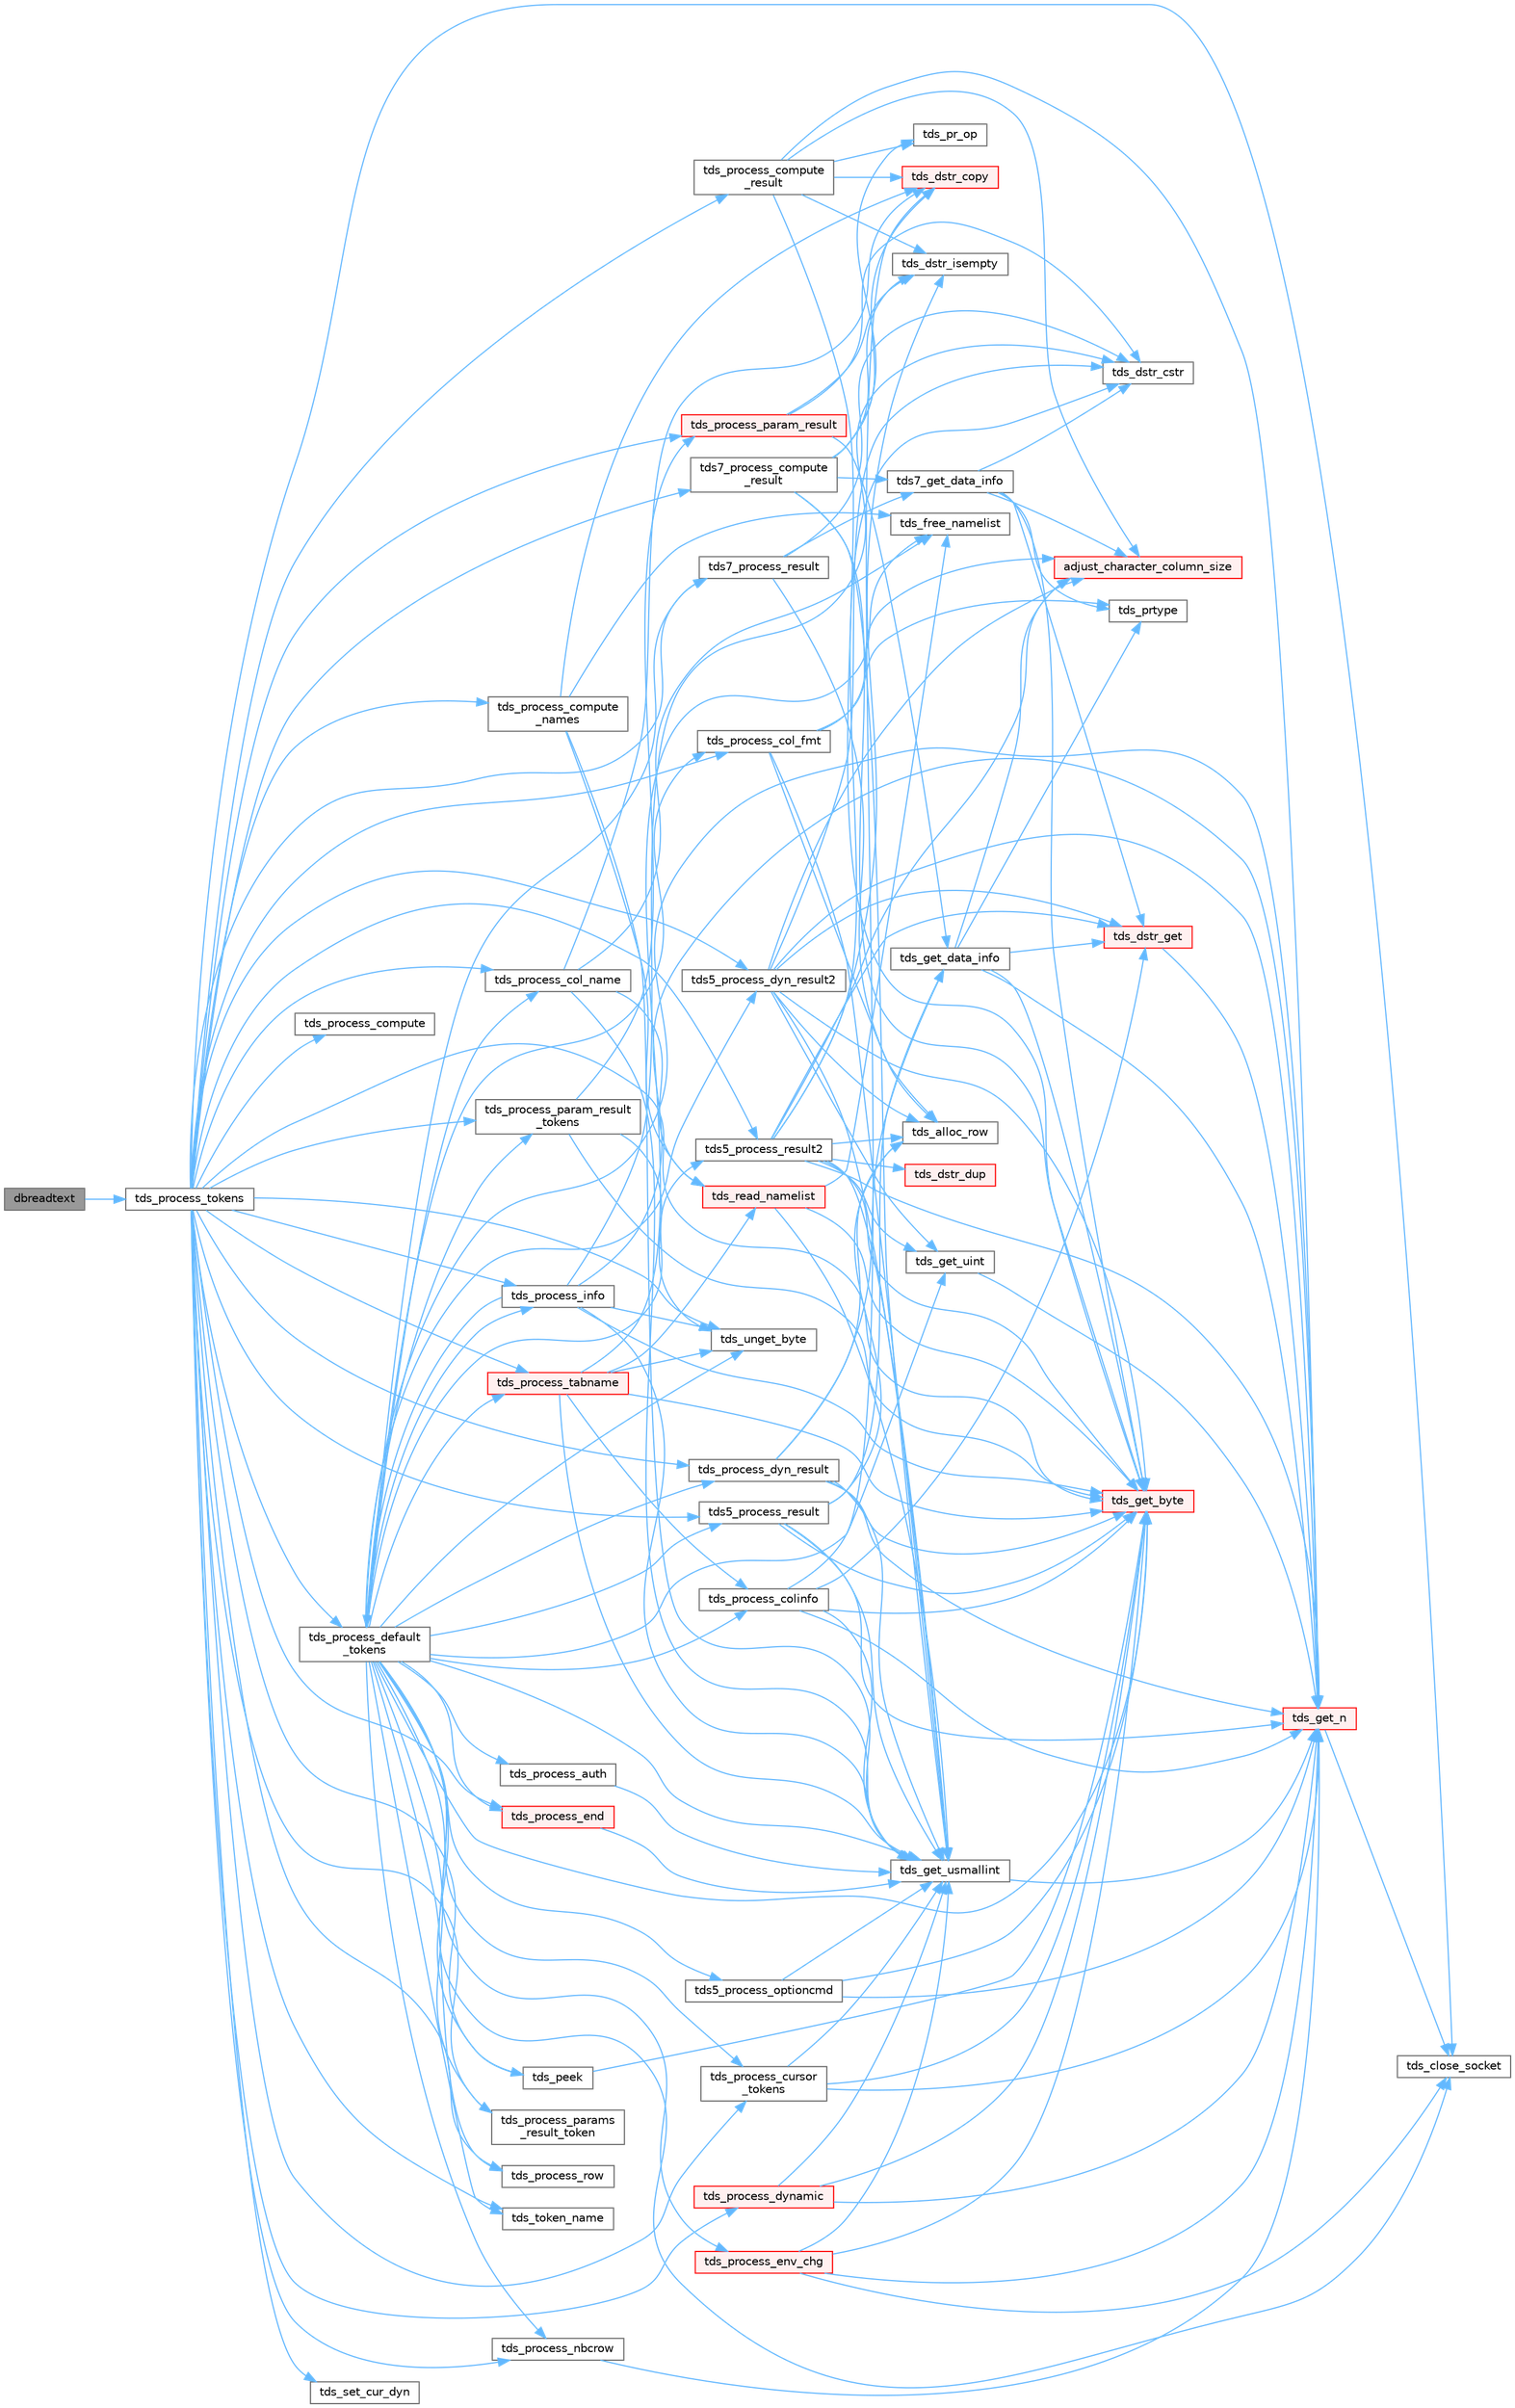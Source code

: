 digraph "dbreadtext"
{
 // LATEX_PDF_SIZE
  bgcolor="transparent";
  edge [fontname=Helvetica,fontsize=10,labelfontname=Helvetica,labelfontsize=10];
  node [fontname=Helvetica,fontsize=10,shape=box,height=0.2,width=0.4];
  rankdir="LR";
  Node1 [id="Node000001",label="dbreadtext",height=0.2,width=0.4,color="gray40", fillcolor="grey60", style="filled", fontcolor="black",tooltip="Fetch part of a text or image value from the server."];
  Node1 -> Node2 [id="edge1_Node000001_Node000002",color="steelblue1",style="solid",tooltip=" "];
  Node2 [id="Node000002",label="tds_process_tokens",height=0.2,width=0.4,color="grey40", fillcolor="white", style="filled",URL="$a00592.html#gabfc9de1d1fe718818caf63a4be4035a6",tooltip="process all streams."];
  Node2 -> Node3 [id="edge2_Node000002_Node000003",color="steelblue1",style="solid",tooltip=" "];
  Node3 [id="Node000003",label="tds5_process_dyn_result2",height=0.2,width=0.4,color="grey40", fillcolor="white", style="filled",URL="$a00592.html#gae688b515631141acfbc41bbb91c8b921",tooltip="Process new TDS 5.0 token for describing output parameters."];
  Node3 -> Node4 [id="edge3_Node000003_Node000004",color="steelblue1",style="solid",tooltip=" "];
  Node4 [id="Node000004",label="adjust_character_column_size",height=0.2,width=0.4,color="red", fillcolor="#FFF0F0", style="filled",URL="$a00592.html#ga91770634ce8c0d6f1fe007b45da186fd",tooltip="Adjust column size according to client's encoding."];
  Node3 -> Node10 [id="edge4_Node000003_Node000010",color="steelblue1",style="solid",tooltip=" "];
  Node10 [id="Node000010",label="tds_alloc_row",height=0.2,width=0.4,color="grey40", fillcolor="white", style="filled",URL="$a00589.html#ga1224fb9277112dc2ce12531d2b73b145",tooltip="Allocate space for row store return NULL on out of memory."];
  Node3 -> Node11 [id="edge5_Node000003_Node000011",color="steelblue1",style="solid",tooltip=" "];
  Node11 [id="Node000011",label="tds_dstr_cstr",height=0.2,width=0.4,color="grey40", fillcolor="white", style="filled",URL="$a00593.html#gac536f0e4d77d3cff5702719362ec1766",tooltip="Returns a C version (NUL terminated string) of dstr."];
  Node3 -> Node12 [id="edge6_Node000003_Node000012",color="steelblue1",style="solid",tooltip=" "];
  Node12 [id="Node000012",label="tds_dstr_get",height=0.2,width=0.4,color="red", fillcolor="#FFF0F0", style="filled",URL="$a00591.html#ga017c427e9599c031be5c555cb32abe2c",tooltip="Reads a string from wire and put in a DSTR."];
  Node12 -> Node16 [id="edge7_Node000012_Node000016",color="steelblue1",style="solid",tooltip=" "];
  Node16 [id="Node000016",label="tds_get_n",height=0.2,width=0.4,color="red", fillcolor="#FFF0F0", style="filled",URL="$a00591.html#gae777dd57e8d1bb40349d7d7d8434fddf",tooltip="Get N bytes from the buffer and return them in the already allocated space   given to us."];
  Node16 -> Node17 [id="edge8_Node000016_Node000017",color="steelblue1",style="solid",tooltip=" "];
  Node17 [id="Node000017",label="tds_close_socket",height=0.2,width=0.4,color="grey40", fillcolor="white", style="filled",URL="$a00591.html#ga3e3f76009fce5ceedb2f42bb2c9aed2e",tooltip="Close current socket."];
  Node3 -> Node28 [id="edge9_Node000003_Node000028",color="steelblue1",style="solid",tooltip=" "];
  Node28 [id="Node000028",label="tds_get_byte",height=0.2,width=0.4,color="red", fillcolor="#FFF0F0", style="filled",URL="$a00591.html#ga0cb72d3f6943795c39db1fa692be0a58",tooltip="Return a single byte from the input buffer."];
  Node3 -> Node16 [id="edge10_Node000003_Node000016",color="steelblue1",style="solid",tooltip=" "];
  Node3 -> Node29 [id="edge11_Node000003_Node000029",color="steelblue1",style="solid",tooltip=" "];
  Node29 [id="Node000029",label="tds_get_uint",height=0.2,width=0.4,color="grey40", fillcolor="white", style="filled",URL="$a00591.html#ga9ac121c269e203337a48c5bf8afc48c3",tooltip="Get an uint32 from the server."];
  Node29 -> Node16 [id="edge12_Node000029_Node000016",color="steelblue1",style="solid",tooltip=" "];
  Node3 -> Node30 [id="edge13_Node000003_Node000030",color="steelblue1",style="solid",tooltip=" "];
  Node30 [id="Node000030",label="tds_get_usmallint",height=0.2,width=0.4,color="grey40", fillcolor="white", style="filled",URL="$a00591.html#gad38aa5b9547817854ccba1fcc7855861",tooltip="Get an uint16 from the server."];
  Node30 -> Node16 [id="edge14_Node000030_Node000016",color="steelblue1",style="solid",tooltip=" "];
  Node2 -> Node31 [id="edge15_Node000002_Node000031",color="steelblue1",style="solid",tooltip=" "];
  Node31 [id="Node000031",label="tds5_process_result",height=0.2,width=0.4,color="grey40", fillcolor="white", style="filled",URL="$a00592.html#ga547b2f48659f77a69aa802d861ac827d",tooltip="tds5_process_result() is the TDS 5.0 result set processing routine."];
  Node31 -> Node10 [id="edge16_Node000031_Node000010",color="steelblue1",style="solid",tooltip=" "];
  Node31 -> Node28 [id="edge17_Node000031_Node000028",color="steelblue1",style="solid",tooltip=" "];
  Node31 -> Node32 [id="edge18_Node000031_Node000032",color="steelblue1",style="solid",tooltip=" "];
  Node32 [id="Node000032",label="tds_get_data_info",height=0.2,width=0.4,color="grey40", fillcolor="white", style="filled",URL="$a00592.html#gad9b6b86f48be077fb44ac603845a0c27",tooltip="Reads data metadata from wire."];
  Node32 -> Node4 [id="edge19_Node000032_Node000004",color="steelblue1",style="solid",tooltip=" "];
  Node32 -> Node12 [id="edge20_Node000032_Node000012",color="steelblue1",style="solid",tooltip=" "];
  Node32 -> Node28 [id="edge21_Node000032_Node000028",color="steelblue1",style="solid",tooltip=" "];
  Node32 -> Node16 [id="edge22_Node000032_Node000016",color="steelblue1",style="solid",tooltip=" "];
  Node32 -> Node33 [id="edge23_Node000032_Node000033",color="steelblue1",style="solid",tooltip=" "];
  Node33 [id="Node000033",label="tds_prtype",height=0.2,width=0.4,color="grey40", fillcolor="white", style="filled",URL="$a00592.html#ga307f949194204f71f1a7e574424048b1",tooltip="Returns string representation of the given type."];
  Node31 -> Node16 [id="edge24_Node000031_Node000016",color="steelblue1",style="solid",tooltip=" "];
  Node31 -> Node30 [id="edge25_Node000031_Node000030",color="steelblue1",style="solid",tooltip=" "];
  Node2 -> Node34 [id="edge26_Node000002_Node000034",color="steelblue1",style="solid",tooltip=" "];
  Node34 [id="Node000034",label="tds5_process_result2",height=0.2,width=0.4,color="grey40", fillcolor="white", style="filled",URL="$a00592.html#gabe2bdd5a41ce067cb31aef18ff81cb1c",tooltip="tds5_process_result2() is the new TDS 5.0 result set processing routine."];
  Node34 -> Node4 [id="edge27_Node000034_Node000004",color="steelblue1",style="solid",tooltip=" "];
  Node34 -> Node10 [id="edge28_Node000034_Node000010",color="steelblue1",style="solid",tooltip=" "];
  Node34 -> Node11 [id="edge29_Node000034_Node000011",color="steelblue1",style="solid",tooltip=" "];
  Node34 -> Node35 [id="edge30_Node000034_Node000035",color="steelblue1",style="solid",tooltip=" "];
  Node35 [id="Node000035",label="tds_dstr_dup",height=0.2,width=0.4,color="red", fillcolor="#FFF0F0", style="filled",URL="$a00593.html#ga4e6d9fa6f9b9551a5a3390e10a5322e6",tooltip="Duplicate a string from another dynamic string."];
  Node34 -> Node12 [id="edge31_Node000034_Node000012",color="steelblue1",style="solid",tooltip=" "];
  Node34 -> Node37 [id="edge32_Node000034_Node000037",color="steelblue1",style="solid",tooltip=" "];
  Node37 [id="Node000037",label="tds_dstr_isempty",height=0.2,width=0.4,color="grey40", fillcolor="white", style="filled",URL="$a00593.html#ga197c6af67f2e7469d06c2aa055917b1e",tooltip="test if string is empty"];
  Node34 -> Node28 [id="edge33_Node000034_Node000028",color="steelblue1",style="solid",tooltip=" "];
  Node34 -> Node16 [id="edge34_Node000034_Node000016",color="steelblue1",style="solid",tooltip=" "];
  Node34 -> Node29 [id="edge35_Node000034_Node000029",color="steelblue1",style="solid",tooltip=" "];
  Node34 -> Node30 [id="edge36_Node000034_Node000030",color="steelblue1",style="solid",tooltip=" "];
  Node2 -> Node38 [id="edge37_Node000002_Node000038",color="steelblue1",style="solid",tooltip=" "];
  Node38 [id="Node000038",label="tds7_process_compute\l_result",height=0.2,width=0.4,color="grey40", fillcolor="white", style="filled",URL="$a00592.html#ga6728e344caa20aea1def85f58dea138b",tooltip="tds7_process_compute_result() processes compute result sets for TDS 7/8."];
  Node38 -> Node39 [id="edge38_Node000038_Node000039",color="steelblue1",style="solid",tooltip=" "];
  Node39 [id="Node000039",label="tds7_get_data_info",height=0.2,width=0.4,color="grey40", fillcolor="white", style="filled",URL="$a00592.html#ga07cee55fd522cca16fb59b7a8f0b1376",tooltip="Reads data information from wire."];
  Node39 -> Node4 [id="edge39_Node000039_Node000004",color="steelblue1",style="solid",tooltip=" "];
  Node39 -> Node11 [id="edge40_Node000039_Node000011",color="steelblue1",style="solid",tooltip=" "];
  Node39 -> Node12 [id="edge41_Node000039_Node000012",color="steelblue1",style="solid",tooltip=" "];
  Node39 -> Node28 [id="edge42_Node000039_Node000028",color="steelblue1",style="solid",tooltip=" "];
  Node39 -> Node33 [id="edge43_Node000039_Node000033",color="steelblue1",style="solid",tooltip=" "];
  Node38 -> Node40 [id="edge44_Node000038_Node000040",color="steelblue1",style="solid",tooltip=" "];
  Node40 [id="Node000040",label="tds_dstr_copy",height=0.2,width=0.4,color="red", fillcolor="#FFF0F0", style="filled",URL="$a00593.html#gad96366d9fa93bfc283cef1299fbe97ab",tooltip="copy a string from another"];
  Node38 -> Node37 [id="edge45_Node000038_Node000037",color="steelblue1",style="solid",tooltip=" "];
  Node38 -> Node28 [id="edge46_Node000038_Node000028",color="steelblue1",style="solid",tooltip=" "];
  Node38 -> Node30 [id="edge47_Node000038_Node000030",color="steelblue1",style="solid",tooltip=" "];
  Node38 -> Node41 [id="edge48_Node000038_Node000041",color="steelblue1",style="solid",tooltip=" "];
  Node41 [id="Node000041",label="tds_pr_op",height=0.2,width=0.4,color="grey40", fillcolor="white", style="filled",URL="$a00592.html#ga62dc14d21453e88e24880ee0acaca73a",tooltip="Returns string representation for a given operation."];
  Node2 -> Node42 [id="edge49_Node000002_Node000042",color="steelblue1",style="solid",tooltip=" "];
  Node42 [id="Node000042",label="tds7_process_result",height=0.2,width=0.4,color="grey40", fillcolor="white", style="filled",URL="$a00592.html#gaca56fc22d65a24a96d1bef310ade73aa",tooltip="tds7_process_result() is the TDS 7.0 result set processing routine."];
  Node42 -> Node39 [id="edge50_Node000042_Node000039",color="steelblue1",style="solid",tooltip=" "];
  Node42 -> Node10 [id="edge51_Node000042_Node000010",color="steelblue1",style="solid",tooltip=" "];
  Node42 -> Node11 [id="edge52_Node000042_Node000011",color="steelblue1",style="solid",tooltip=" "];
  Node2 -> Node17 [id="edge53_Node000002_Node000017",color="steelblue1",style="solid",tooltip=" "];
  Node2 -> Node28 [id="edge54_Node000002_Node000028",color="steelblue1",style="solid",tooltip=" "];
  Node2 -> Node43 [id="edge55_Node000002_Node000043",color="steelblue1",style="solid",tooltip=" "];
  Node43 [id="Node000043",label="tds_peek",height=0.2,width=0.4,color="grey40", fillcolor="white", style="filled",URL="$a00591.html#ga221e98a9c8be96ec6c8547891e1b53af",tooltip="Reads a byte from the TDS stream without removing it."];
  Node43 -> Node28 [id="edge56_Node000043_Node000028",color="steelblue1",style="solid",tooltip=" "];
  Node2 -> Node44 [id="edge57_Node000002_Node000044",color="steelblue1",style="solid",tooltip=" "];
  Node44 [id="Node000044",label="tds_process_col_fmt",height=0.2,width=0.4,color="grey40", fillcolor="white", style="filled",URL="$a00592.html#ga4e3dd9d3614f5f0433b78b761dd68741",tooltip="tds_process_col_fmt() is the other half of result set processing under TDS 4.2."];
  Node44 -> Node4 [id="edge58_Node000044_Node000004",color="steelblue1",style="solid",tooltip=" "];
  Node44 -> Node10 [id="edge59_Node000044_Node000010",color="steelblue1",style="solid",tooltip=" "];
  Node44 -> Node30 [id="edge60_Node000044_Node000030",color="steelblue1",style="solid",tooltip=" "];
  Node44 -> Node33 [id="edge61_Node000044_Node000033",color="steelblue1",style="solid",tooltip=" "];
  Node2 -> Node45 [id="edge62_Node000002_Node000045",color="steelblue1",style="solid",tooltip=" "];
  Node45 [id="Node000045",label="tds_process_col_name",height=0.2,width=0.4,color="grey40", fillcolor="white", style="filled",URL="$a00592.html#ga905d2fa5e1b602817bd16bb0fcf9eadb",tooltip="tds_process_col_name() is one half of the result set under TDS 4.2 it contains all the column names,..."];
  Node45 -> Node40 [id="edge63_Node000045_Node000040",color="steelblue1",style="solid",tooltip=" "];
  Node45 -> Node46 [id="edge64_Node000045_Node000046",color="steelblue1",style="solid",tooltip=" "];
  Node46 [id="Node000046",label="tds_free_namelist",height=0.2,width=0.4,color="grey40", fillcolor="white", style="filled",URL="$a00592.html#ga21e9de33de9c8c492aa2f96c823596bb",tooltip="Frees list of names."];
  Node45 -> Node30 [id="edge65_Node000045_Node000030",color="steelblue1",style="solid",tooltip=" "];
  Node45 -> Node47 [id="edge66_Node000045_Node000047",color="steelblue1",style="solid",tooltip=" "];
  Node47 [id="Node000047",label="tds_read_namelist",height=0.2,width=0.4,color="red", fillcolor="#FFF0F0", style="filled",URL="$a00592.html#gaeaaed2ea1d8c827da1a0f5b419524ae1",tooltip="Reads list of names (usually table names)"];
  Node47 -> Node46 [id="edge67_Node000047_Node000046",color="steelblue1",style="solid",tooltip=" "];
  Node47 -> Node28 [id="edge68_Node000047_Node000028",color="steelblue1",style="solid",tooltip=" "];
  Node47 -> Node30 [id="edge69_Node000047_Node000030",color="steelblue1",style="solid",tooltip=" "];
  Node2 -> Node49 [id="edge70_Node000002_Node000049",color="steelblue1",style="solid",tooltip=" "];
  Node49 [id="Node000049",label="tds_process_compute",height=0.2,width=0.4,color="grey40", fillcolor="white", style="filled",URL="$a00592.html#ga6fcb37d5addebdc1af9f34ebc59fd7a8",tooltip="tds_process_compute() processes compute rows and places them in the row buffer."];
  Node2 -> Node50 [id="edge71_Node000002_Node000050",color="steelblue1",style="solid",tooltip=" "];
  Node50 [id="Node000050",label="tds_process_compute\l_names",height=0.2,width=0.4,color="grey40", fillcolor="white", style="filled",URL="$a00592.html#gae5b3e01f3d665f9e377de091f46f1ab9",tooltip="tds_process_compute_names() processes compute result sets."];
  Node50 -> Node40 [id="edge72_Node000050_Node000040",color="steelblue1",style="solid",tooltip=" "];
  Node50 -> Node46 [id="edge73_Node000050_Node000046",color="steelblue1",style="solid",tooltip=" "];
  Node50 -> Node30 [id="edge74_Node000050_Node000030",color="steelblue1",style="solid",tooltip=" "];
  Node50 -> Node47 [id="edge75_Node000050_Node000047",color="steelblue1",style="solid",tooltip=" "];
  Node2 -> Node51 [id="edge76_Node000002_Node000051",color="steelblue1",style="solid",tooltip=" "];
  Node51 [id="Node000051",label="tds_process_compute\l_result",height=0.2,width=0.4,color="grey40", fillcolor="white", style="filled",URL="$a00592.html#gae3368ea80d0d8b13791ceb13ee5f19c9",tooltip="tds_process_compute_result() processes compute result sets."];
  Node51 -> Node4 [id="edge77_Node000051_Node000004",color="steelblue1",style="solid",tooltip=" "];
  Node51 -> Node40 [id="edge78_Node000051_Node000040",color="steelblue1",style="solid",tooltip=" "];
  Node51 -> Node37 [id="edge79_Node000051_Node000037",color="steelblue1",style="solid",tooltip=" "];
  Node51 -> Node28 [id="edge80_Node000051_Node000028",color="steelblue1",style="solid",tooltip=" "];
  Node51 -> Node16 [id="edge81_Node000051_Node000016",color="steelblue1",style="solid",tooltip=" "];
  Node51 -> Node41 [id="edge82_Node000051_Node000041",color="steelblue1",style="solid",tooltip=" "];
  Node2 -> Node52 [id="edge83_Node000002_Node000052",color="steelblue1",style="solid",tooltip=" "];
  Node52 [id="Node000052",label="tds_process_cursor\l_tokens",height=0.2,width=0.4,color="grey40", fillcolor="white", style="filled",URL="$a00592.html#ga315d875d90c64d12d61fc9e33b4dee96",tooltip="Reads cursor command results."];
  Node52 -> Node28 [id="edge84_Node000052_Node000028",color="steelblue1",style="solid",tooltip=" "];
  Node52 -> Node16 [id="edge85_Node000052_Node000016",color="steelblue1",style="solid",tooltip=" "];
  Node52 -> Node30 [id="edge86_Node000052_Node000030",color="steelblue1",style="solid",tooltip=" "];
  Node2 -> Node53 [id="edge87_Node000002_Node000053",color="steelblue1",style="solid",tooltip=" "];
  Node53 [id="Node000053",label="tds_process_default\l_tokens",height=0.2,width=0.4,color="grey40", fillcolor="white", style="filled",URL="$a00592.html#ga39453d084f3f780ac4602d4abf2839f7",tooltip="tds_process_default_tokens() is a catch all function that is called to process tokens not known to ot..."];
  Node53 -> Node3 [id="edge88_Node000053_Node000003",color="steelblue1",style="solid",tooltip=" "];
  Node53 -> Node54 [id="edge89_Node000053_Node000054",color="steelblue1",style="solid",tooltip=" "];
  Node54 [id="Node000054",label="tds5_process_optioncmd",height=0.2,width=0.4,color="grey40", fillcolor="white", style="filled",URL="$a00592.html#gaa6a7e5aeb10a1322911c47be9c43e2d2",tooltip="Process option cmd results."];
  Node54 -> Node28 [id="edge90_Node000054_Node000028",color="steelblue1",style="solid",tooltip=" "];
  Node54 -> Node16 [id="edge91_Node000054_Node000016",color="steelblue1",style="solid",tooltip=" "];
  Node54 -> Node30 [id="edge92_Node000054_Node000030",color="steelblue1",style="solid",tooltip=" "];
  Node53 -> Node31 [id="edge93_Node000053_Node000031",color="steelblue1",style="solid",tooltip=" "];
  Node53 -> Node34 [id="edge94_Node000053_Node000034",color="steelblue1",style="solid",tooltip=" "];
  Node53 -> Node42 [id="edge95_Node000053_Node000042",color="steelblue1",style="solid",tooltip=" "];
  Node53 -> Node17 [id="edge96_Node000053_Node000017",color="steelblue1",style="solid",tooltip=" "];
  Node53 -> Node28 [id="edge97_Node000053_Node000028",color="steelblue1",style="solid",tooltip=" "];
  Node53 -> Node16 [id="edge98_Node000053_Node000016",color="steelblue1",style="solid",tooltip=" "];
  Node53 -> Node29 [id="edge99_Node000053_Node000029",color="steelblue1",style="solid",tooltip=" "];
  Node53 -> Node30 [id="edge100_Node000053_Node000030",color="steelblue1",style="solid",tooltip=" "];
  Node53 -> Node43 [id="edge101_Node000053_Node000043",color="steelblue1",style="solid",tooltip=" "];
  Node53 -> Node55 [id="edge102_Node000053_Node000055",color="steelblue1",style="solid",tooltip=" "];
  Node55 [id="Node000055",label="tds_process_auth",height=0.2,width=0.4,color="grey40", fillcolor="white", style="filled",URL="$a00592.html#ga4e1e52e09b0c27a9b9f53eb6b539afce",tooltip="Process authentication token."];
  Node55 -> Node30 [id="edge103_Node000055_Node000030",color="steelblue1",style="solid",tooltip=" "];
  Node53 -> Node44 [id="edge104_Node000053_Node000044",color="steelblue1",style="solid",tooltip=" "];
  Node53 -> Node45 [id="edge105_Node000053_Node000045",color="steelblue1",style="solid",tooltip=" "];
  Node53 -> Node56 [id="edge106_Node000053_Node000056",color="steelblue1",style="solid",tooltip=" "];
  Node56 [id="Node000056",label="tds_process_colinfo",height=0.2,width=0.4,color="grey40", fillcolor="white", style="filled",URL="$a00592.html#ga22c7f413d43fc0d511e122a3de389166",tooltip="Reads column information."];
  Node56 -> Node40 [id="edge107_Node000056_Node000040",color="steelblue1",style="solid",tooltip=" "];
  Node56 -> Node12 [id="edge108_Node000056_Node000012",color="steelblue1",style="solid",tooltip=" "];
  Node56 -> Node28 [id="edge109_Node000056_Node000028",color="steelblue1",style="solid",tooltip=" "];
  Node56 -> Node16 [id="edge110_Node000056_Node000016",color="steelblue1",style="solid",tooltip=" "];
  Node56 -> Node30 [id="edge111_Node000056_Node000030",color="steelblue1",style="solid",tooltip=" "];
  Node53 -> Node52 [id="edge112_Node000053_Node000052",color="steelblue1",style="solid",tooltip=" "];
  Node53 -> Node57 [id="edge113_Node000053_Node000057",color="steelblue1",style="solid",tooltip=" "];
  Node57 [id="Node000057",label="tds_process_dyn_result",height=0.2,width=0.4,color="grey40", fillcolor="white", style="filled",URL="$a00592.html#ga416cf119c1d4a0fca27dc5b50c261358",tooltip="Process results from dynamic."];
  Node57 -> Node10 [id="edge114_Node000057_Node000010",color="steelblue1",style="solid",tooltip=" "];
  Node57 -> Node28 [id="edge115_Node000057_Node000028",color="steelblue1",style="solid",tooltip=" "];
  Node57 -> Node32 [id="edge116_Node000057_Node000032",color="steelblue1",style="solid",tooltip=" "];
  Node57 -> Node16 [id="edge117_Node000057_Node000016",color="steelblue1",style="solid",tooltip=" "];
  Node57 -> Node30 [id="edge118_Node000057_Node000030",color="steelblue1",style="solid",tooltip=" "];
  Node53 -> Node58 [id="edge119_Node000053_Node000058",color="steelblue1",style="solid",tooltip=" "];
  Node58 [id="Node000058",label="tds_process_end",height=0.2,width=0.4,color="red", fillcolor="#FFF0F0", style="filled",URL="$a00592.html#ga6ee2e7af38af768611b8bf4b79c36f46",tooltip="tds_process_end() processes any of the DONE, DONEPROC, or DONEINPROC tokens."];
  Node58 -> Node30 [id="edge120_Node000058_Node000030",color="steelblue1",style="solid",tooltip=" "];
  Node53 -> Node80 [id="edge121_Node000053_Node000080",color="steelblue1",style="solid",tooltip=" "];
  Node80 [id="Node000080",label="tds_process_env_chg",height=0.2,width=0.4,color="red", fillcolor="#FFF0F0", style="filled",URL="$a00592.html#ga3e1b4df4410a86a563a8c155e7799720",tooltip="tds_process_env_chg() when ever certain things change on the server, such as database,..."];
  Node80 -> Node17 [id="edge122_Node000080_Node000017",color="steelblue1",style="solid",tooltip=" "];
  Node80 -> Node28 [id="edge123_Node000080_Node000028",color="steelblue1",style="solid",tooltip=" "];
  Node80 -> Node16 [id="edge124_Node000080_Node000016",color="steelblue1",style="solid",tooltip=" "];
  Node80 -> Node30 [id="edge125_Node000080_Node000030",color="steelblue1",style="solid",tooltip=" "];
  Node53 -> Node81 [id="edge126_Node000053_Node000081",color="steelblue1",style="solid",tooltip=" "];
  Node81 [id="Node000081",label="tds_process_info",height=0.2,width=0.4,color="grey40", fillcolor="white", style="filled",URL="$a00592.html#ga65a2316369529731732f200c190d05d6",tooltip="tds_process_info() is called for INFO, ERR, or EED tokens and is responsible for calling the CLI's me..."];
  Node81 -> Node11 [id="edge127_Node000081_Node000011",color="steelblue1",style="solid",tooltip=" "];
  Node81 -> Node28 [id="edge128_Node000081_Node000028",color="steelblue1",style="solid",tooltip=" "];
  Node81 -> Node16 [id="edge129_Node000081_Node000016",color="steelblue1",style="solid",tooltip=" "];
  Node81 -> Node30 [id="edge130_Node000081_Node000030",color="steelblue1",style="solid",tooltip=" "];
  Node81 -> Node53 [id="edge131_Node000081_Node000053",color="steelblue1",style="solid",tooltip=" "];
  Node81 -> Node82 [id="edge132_Node000081_Node000082",color="steelblue1",style="solid",tooltip=" "];
  Node82 [id="Node000082",label="tds_unget_byte",height=0.2,width=0.4,color="grey40", fillcolor="white", style="filled",URL="$a00591.html#gad70d59fb317d098b0c9fd29dd77131a8",tooltip="Unget will always work as long as you don't call it twice in a row."];
  Node53 -> Node83 [id="edge133_Node000053_Node000083",color="steelblue1",style="solid",tooltip=" "];
  Node83 [id="Node000083",label="tds_process_nbcrow",height=0.2,width=0.4,color="grey40", fillcolor="white", style="filled",URL="$a00592.html#gaf7264c9eb3aa7a73358a4c65f02d3d3c",tooltip="tds_process_nbcrow() processes rows and places them in the row buffer."];
  Node83 -> Node16 [id="edge134_Node000083_Node000016",color="steelblue1",style="solid",tooltip=" "];
  Node53 -> Node84 [id="edge135_Node000053_Node000084",color="steelblue1",style="solid",tooltip=" "];
  Node84 [id="Node000084",label="tds_process_param_result\l_tokens",height=0.2,width=0.4,color="grey40", fillcolor="white", style="filled",URL="$a00592.html#ga9fdef8228d29cab7fa9098f07fa73fba",tooltip="Process parameters from networks."];
  Node84 -> Node28 [id="edge136_Node000084_Node000028",color="steelblue1",style="solid",tooltip=" "];
  Node84 -> Node85 [id="edge137_Node000084_Node000085",color="steelblue1",style="solid",tooltip=" "];
  Node85 [id="Node000085",label="tds_process_param_result",height=0.2,width=0.4,color="red", fillcolor="#FFF0F0", style="filled",URL="$a00592.html#gacb3354443bcefe7a500a500a4904cc05",tooltip="process output parameters of a stored procedure."];
  Node85 -> Node11 [id="edge138_Node000085_Node000011",color="steelblue1",style="solid",tooltip=" "];
  Node85 -> Node37 [id="edge139_Node000085_Node000037",color="steelblue1",style="solid",tooltip=" "];
  Node85 -> Node32 [id="edge140_Node000085_Node000032",color="steelblue1",style="solid",tooltip=" "];
  Node84 -> Node82 [id="edge141_Node000084_Node000082",color="steelblue1",style="solid",tooltip=" "];
  Node53 -> Node89 [id="edge142_Node000053_Node000089",color="steelblue1",style="solid",tooltip=" "];
  Node89 [id="Node000089",label="tds_process_params\l_result_token",height=0.2,width=0.4,color="grey40", fillcolor="white", style="filled",URL="$a00592.html#ga7b18c0911a9dc69939577b39eb64725d",tooltip="tds_process_params_result_token() processes params on TDS5."];
  Node53 -> Node90 [id="edge143_Node000053_Node000090",color="steelblue1",style="solid",tooltip=" "];
  Node90 [id="Node000090",label="tds_process_row",height=0.2,width=0.4,color="grey40", fillcolor="white", style="filled",URL="$a00592.html#gaad814dd6e35aee8332035d06dc8b5d65",tooltip="tds_process_row() processes rows and places them in the row buffer."];
  Node53 -> Node91 [id="edge144_Node000053_Node000091",color="steelblue1",style="solid",tooltip=" "];
  Node91 [id="Node000091",label="tds_process_tabname",height=0.2,width=0.4,color="red", fillcolor="#FFF0F0", style="filled",URL="$a00592.html#gaeec59bca9bd0c5388e245f0d19d9c81a",tooltip="Process list of table from network."];
  Node91 -> Node46 [id="edge145_Node000091_Node000046",color="steelblue1",style="solid",tooltip=" "];
  Node91 -> Node28 [id="edge146_Node000091_Node000028",color="steelblue1",style="solid",tooltip=" "];
  Node91 -> Node30 [id="edge147_Node000091_Node000030",color="steelblue1",style="solid",tooltip=" "];
  Node91 -> Node56 [id="edge148_Node000091_Node000056",color="steelblue1",style="solid",tooltip=" "];
  Node91 -> Node47 [id="edge149_Node000091_Node000047",color="steelblue1",style="solid",tooltip=" "];
  Node91 -> Node82 [id="edge150_Node000091_Node000082",color="steelblue1",style="solid",tooltip=" "];
  Node53 -> Node95 [id="edge151_Node000053_Node000095",color="steelblue1",style="solid",tooltip=" "];
  Node95 [id="Node000095",label="tds_token_name",height=0.2,width=0.4,color="grey40", fillcolor="white", style="filled",URL="$a00592.html#ga7f24a7af985cd320788122e98072b7af",tooltip="Returns string representation for a given token type."];
  Node53 -> Node82 [id="edge152_Node000053_Node000082",color="steelblue1",style="solid",tooltip=" "];
  Node2 -> Node57 [id="edge153_Node000002_Node000057",color="steelblue1",style="solid",tooltip=" "];
  Node2 -> Node96 [id="edge154_Node000002_Node000096",color="steelblue1",style="solid",tooltip=" "];
  Node96 [id="Node000096",label="tds_process_dynamic",height=0.2,width=0.4,color="red", fillcolor="#FFF0F0", style="filled",URL="$a00592.html#ga5cfc0340d8d717e67f60037e029b2142",tooltip="tds_process_dynamic() finds the element of the dyns array for the id"];
  Node96 -> Node28 [id="edge155_Node000096_Node000028",color="steelblue1",style="solid",tooltip=" "];
  Node96 -> Node16 [id="edge156_Node000096_Node000016",color="steelblue1",style="solid",tooltip=" "];
  Node96 -> Node30 [id="edge157_Node000096_Node000030",color="steelblue1",style="solid",tooltip=" "];
  Node2 -> Node58 [id="edge158_Node000002_Node000058",color="steelblue1",style="solid",tooltip=" "];
  Node2 -> Node81 [id="edge159_Node000002_Node000081",color="steelblue1",style="solid",tooltip=" "];
  Node2 -> Node83 [id="edge160_Node000002_Node000083",color="steelblue1",style="solid",tooltip=" "];
  Node2 -> Node85 [id="edge161_Node000002_Node000085",color="steelblue1",style="solid",tooltip=" "];
  Node2 -> Node84 [id="edge162_Node000002_Node000084",color="steelblue1",style="solid",tooltip=" "];
  Node2 -> Node89 [id="edge163_Node000002_Node000089",color="steelblue1",style="solid",tooltip=" "];
  Node2 -> Node90 [id="edge164_Node000002_Node000090",color="steelblue1",style="solid",tooltip=" "];
  Node2 -> Node91 [id="edge165_Node000002_Node000091",color="steelblue1",style="solid",tooltip=" "];
  Node2 -> Node75 [id="edge166_Node000002_Node000075",color="steelblue1",style="solid",tooltip=" "];
  Node75 [id="Node000075",label="tds_set_cur_dyn",height=0.2,width=0.4,color="grey40", fillcolor="white", style="filled",URL="$a00590.html#gae8b7db85af16701fc0604eb117cbd4e4",tooltip="Set current dynamic."];
  Node2 -> Node95 [id="edge167_Node000002_Node000095",color="steelblue1",style="solid",tooltip=" "];
  Node2 -> Node82 [id="edge168_Node000002_Node000082",color="steelblue1",style="solid",tooltip=" "];
}
